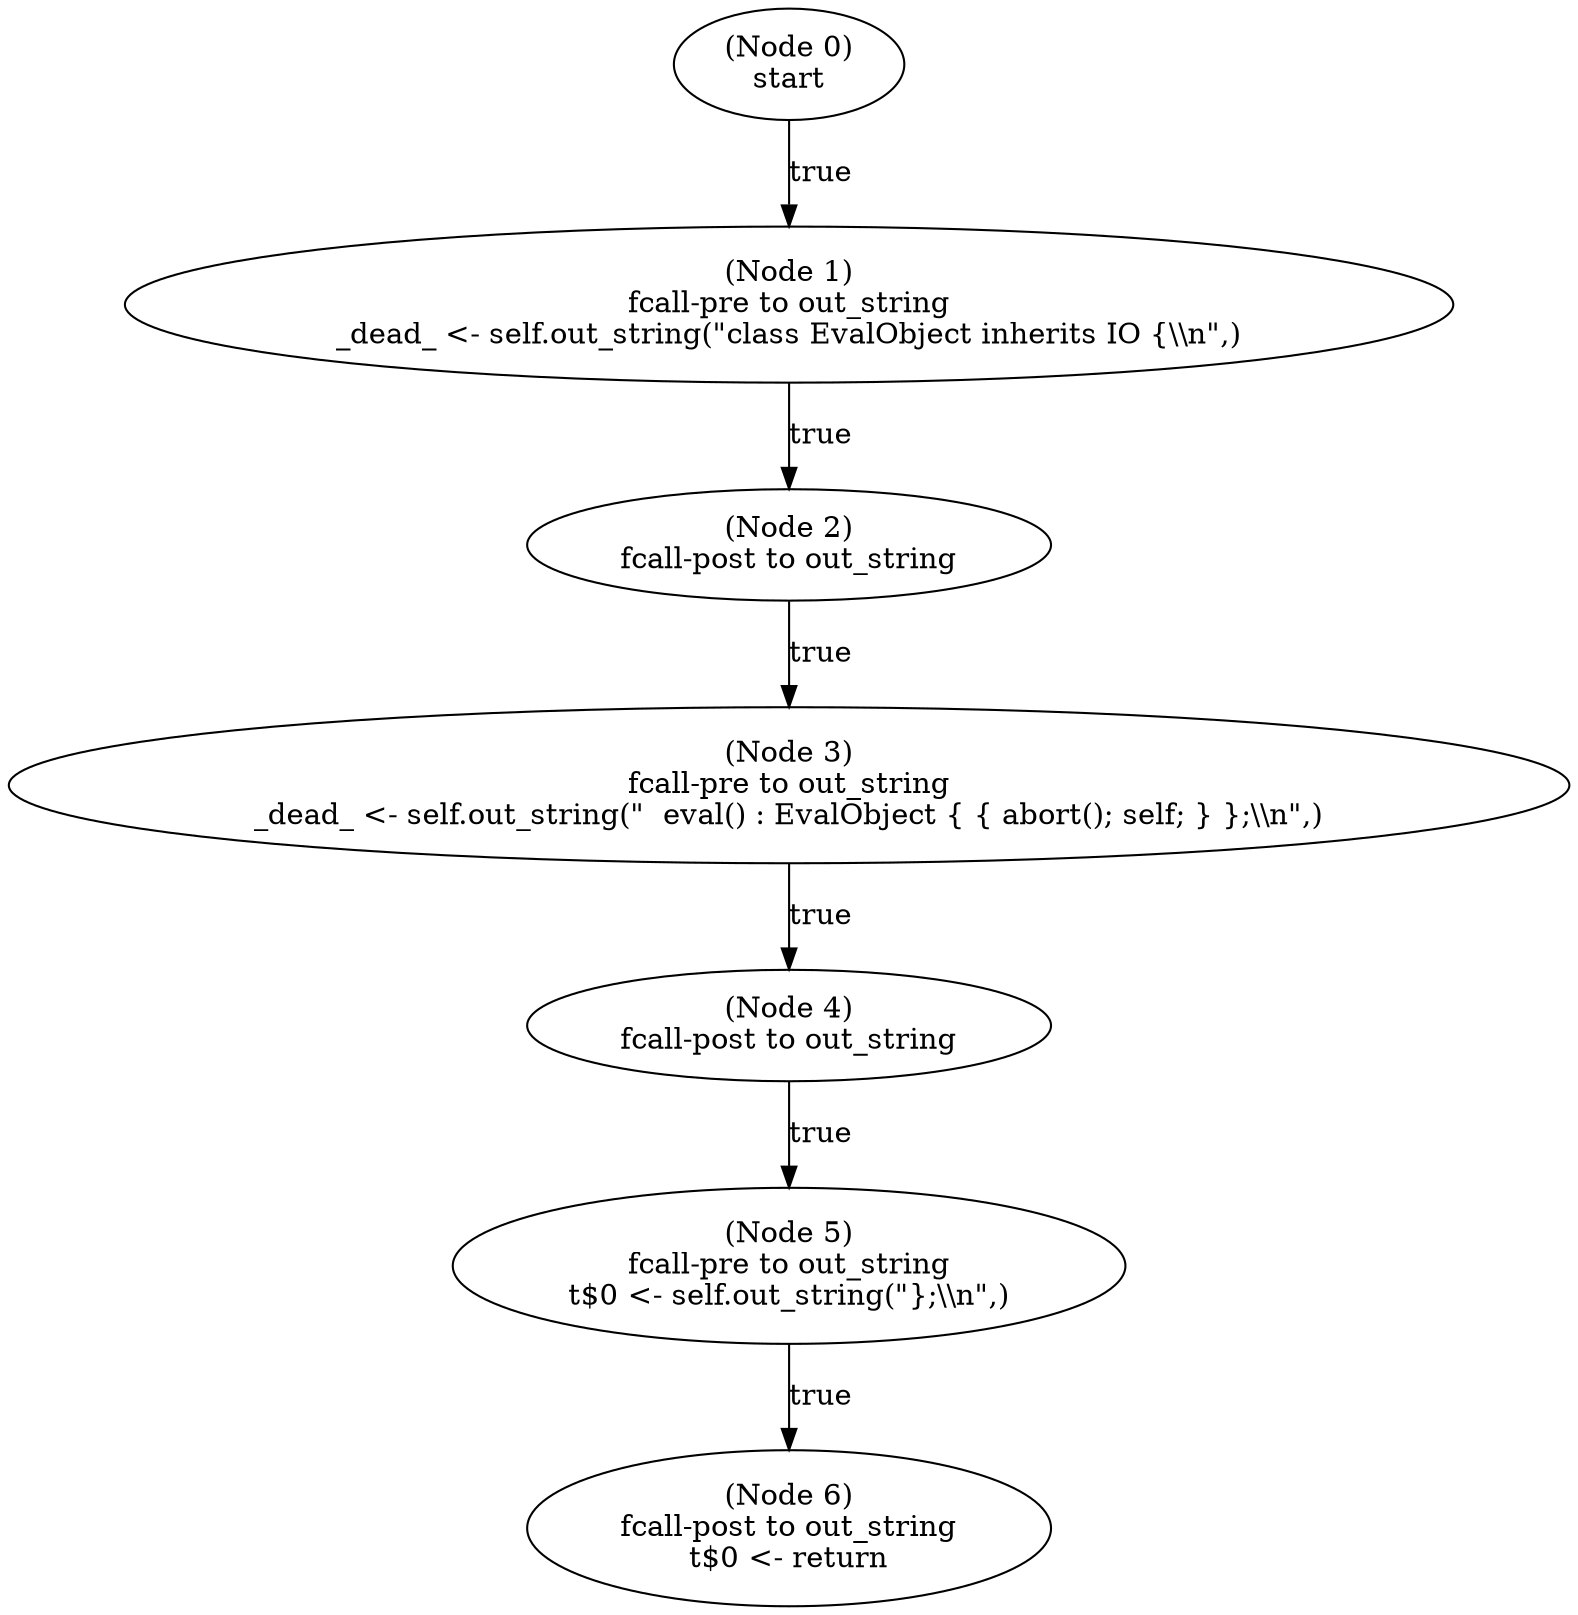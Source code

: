 digraph eval_class_post {
  n0 [label="(Node 0)\nstart\n"];
 n0 -> n1 [label="true"];
  n1 [label="(Node 1)\nfcall-pre to out_string\n_dead_ <- self.out_string(\"class EvalObject inherits IO {\\\\n\",)\n"];
 n1 -> n2 [label="true"];
  n2 [label="(Node 2)\nfcall-post to out_string\n"];
 n2 -> n3 [label="true"];
  n3 [label="(Node 3)\nfcall-pre to out_string\n_dead_ <- self.out_string(\"  eval() : EvalObject { { abort(); self; } };\\\\n\",)\n"];
 n3 -> n4 [label="true"];
  n4 [label="(Node 4)\nfcall-post to out_string\n"];
 n4 -> n5 [label="true"];
  n5 [label="(Node 5)\nfcall-pre to out_string\nt$0 <- self.out_string(\"};\\\\n\",)\n"];
 n5 -> n6 [label="true"];
  n6 [label="(Node 6)\nfcall-post to out_string\nt$0 <- return\n"];
}
